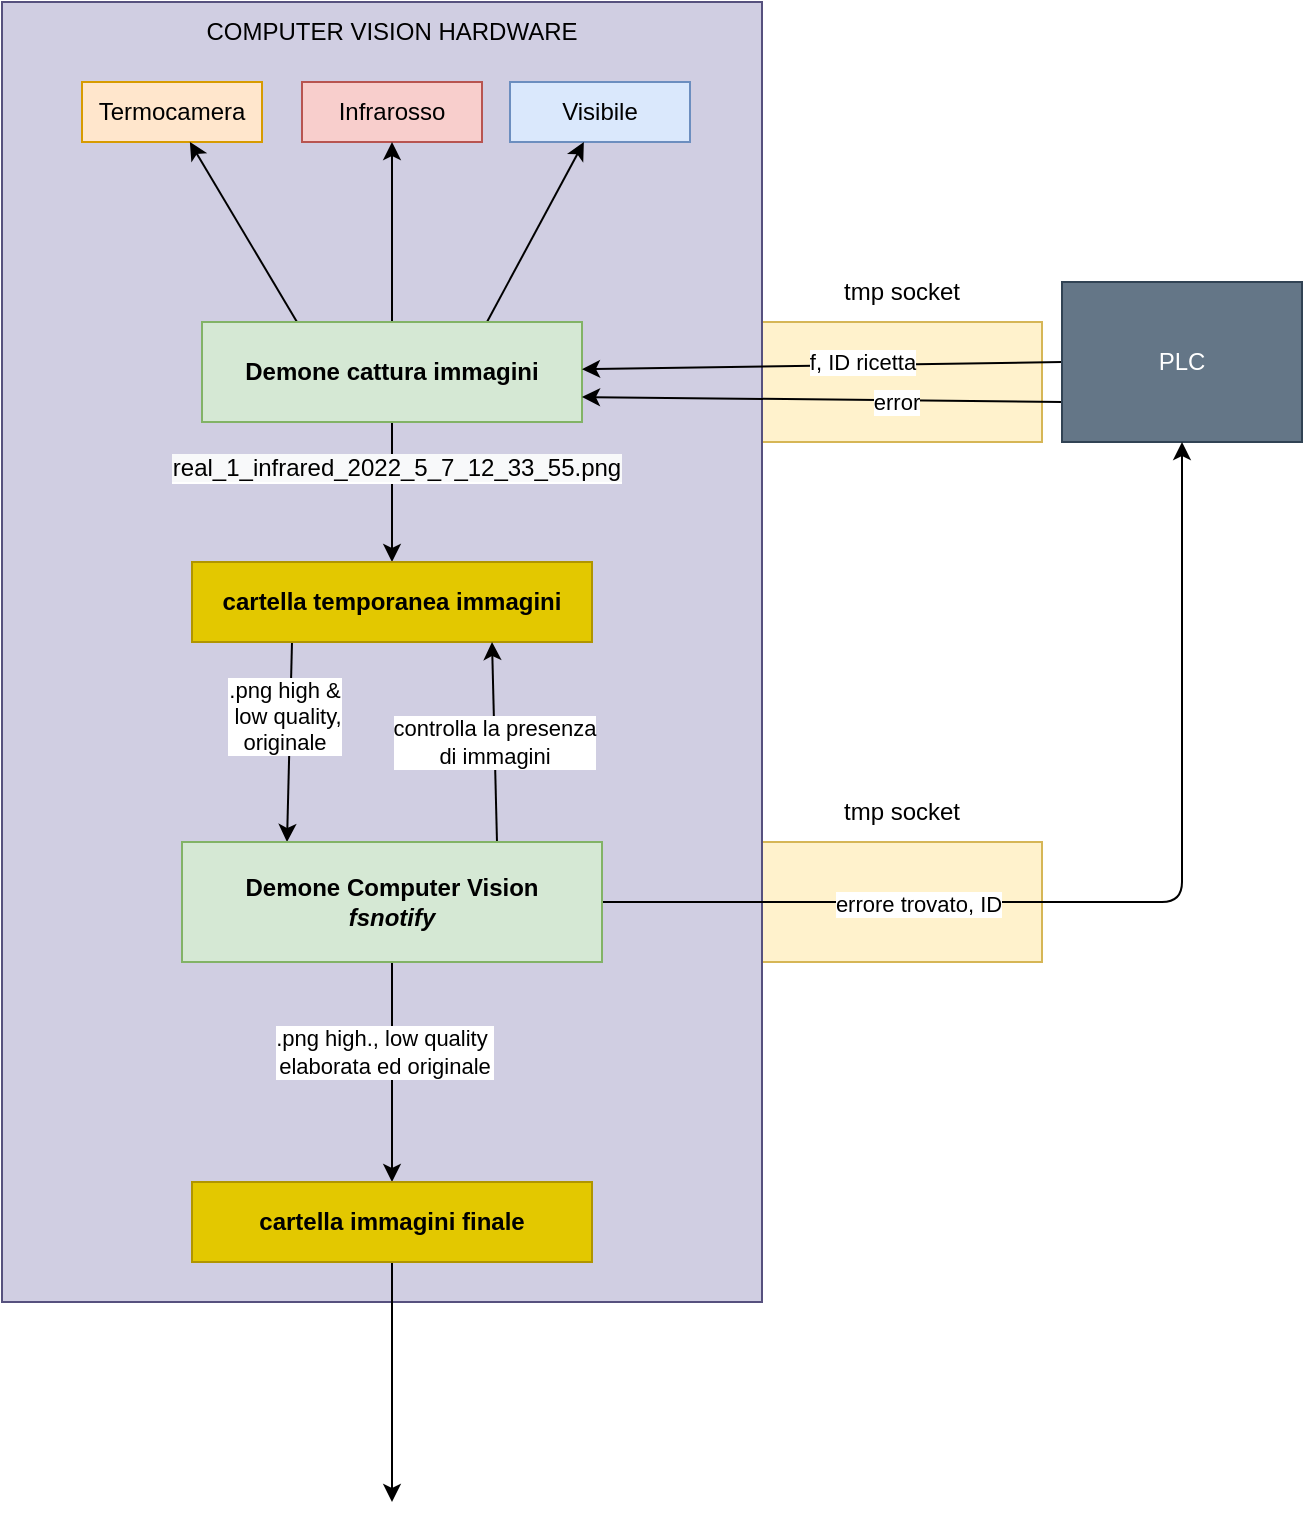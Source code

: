<mxfile>
    <diagram id="VuwWoVwdQ7wxu-HWb0Wh" name="Page-1">
        <mxGraphModel dx="1018" dy="834" grid="1" gridSize="10" guides="1" tooltips="1" connect="1" arrows="1" fold="1" page="1" pageScale="1" pageWidth="827" pageHeight="1169" math="0" shadow="0">
            <root>
                <mxCell id="0"/>
                <mxCell id="1" parent="0"/>
                <mxCell id="41" value="" style="rounded=0;whiteSpace=wrap;html=1;fillColor=#fff2cc;strokeColor=#d6b656;" parent="1" vertex="1">
                    <mxGeometry x="540" y="500" width="140" height="60" as="geometry"/>
                </mxCell>
                <mxCell id="38" value="" style="rounded=0;whiteSpace=wrap;html=1;fillColor=#fff2cc;strokeColor=#d6b656;" parent="1" vertex="1">
                    <mxGeometry x="540" y="240" width="140" height="60" as="geometry"/>
                </mxCell>
                <mxCell id="35" value="" style="rounded=0;whiteSpace=wrap;html=1;fillColor=#d0cee2;strokeColor=#56517e;" parent="1" vertex="1">
                    <mxGeometry x="160" y="80" width="380" height="650" as="geometry"/>
                </mxCell>
                <mxCell id="2" value="Termocamera" style="rounded=0;whiteSpace=wrap;html=1;fillColor=#ffe6cc;strokeColor=#d79b00;" parent="1" vertex="1">
                    <mxGeometry x="200" y="120" width="90" height="30" as="geometry"/>
                </mxCell>
                <mxCell id="3" value="Infrarosso" style="rounded=0;whiteSpace=wrap;html=1;fillColor=#f8cecc;strokeColor=#b85450;" parent="1" vertex="1">
                    <mxGeometry x="310" y="120" width="90" height="30" as="geometry"/>
                </mxCell>
                <mxCell id="4" value="Visibile" style="rounded=0;whiteSpace=wrap;html=1;fillColor=#dae8fc;strokeColor=#6c8ebf;" parent="1" vertex="1">
                    <mxGeometry x="414" y="120" width="90" height="30" as="geometry"/>
                </mxCell>
                <mxCell id="7" style="edgeStyle=none;html=1;exitX=0.25;exitY=0;exitDx=0;exitDy=0;" parent="1" source="5" target="2" edge="1">
                    <mxGeometry relative="1" as="geometry"/>
                </mxCell>
                <mxCell id="8" style="edgeStyle=none;html=1;exitX=0.5;exitY=0;exitDx=0;exitDy=0;entryX=0.5;entryY=1;entryDx=0;entryDy=0;" parent="1" source="5" target="3" edge="1">
                    <mxGeometry relative="1" as="geometry"/>
                </mxCell>
                <mxCell id="9" style="edgeStyle=none;html=1;exitX=0.75;exitY=0;exitDx=0;exitDy=0;" parent="1" source="5" target="4" edge="1">
                    <mxGeometry relative="1" as="geometry"/>
                </mxCell>
                <mxCell id="15" style="edgeStyle=none;html=1;exitX=0.5;exitY=1;exitDx=0;exitDy=0;entryX=0.5;entryY=0;entryDx=0;entryDy=0;" parent="1" source="5" target="14" edge="1">
                    <mxGeometry relative="1" as="geometry"/>
                </mxCell>
                <mxCell id="31" value="&lt;span style=&quot;font-size: 12px ; background-color: rgb(248 , 249 , 250)&quot;&gt;real_1_infrared_2022_5_7_12_33_55.png&lt;/span&gt;" style="edgeLabel;html=1;align=center;verticalAlign=middle;resizable=0;points=[];" parent="15" vertex="1" connectable="0">
                    <mxGeometry x="-0.343" y="2" relative="1" as="geometry">
                        <mxPoint as="offset"/>
                    </mxGeometry>
                </mxCell>
                <mxCell id="5" value="&lt;b&gt;Demone cattura immagini&lt;/b&gt;" style="rounded=0;whiteSpace=wrap;html=1;fillColor=#d5e8d4;strokeColor=#82b366;" parent="1" vertex="1">
                    <mxGeometry x="260" y="240" width="190" height="50" as="geometry"/>
                </mxCell>
                <mxCell id="11" style="edgeStyle=none;html=1;exitX=0;exitY=0.5;exitDx=0;exitDy=0;" parent="1" source="10" target="5" edge="1">
                    <mxGeometry relative="1" as="geometry"/>
                </mxCell>
                <mxCell id="12" value="f, ID ricetta" style="edgeLabel;html=1;align=center;verticalAlign=middle;resizable=0;points=[];" parent="11" vertex="1" connectable="0">
                    <mxGeometry x="-0.168" y="-2" relative="1" as="geometry">
                        <mxPoint as="offset"/>
                    </mxGeometry>
                </mxCell>
                <mxCell id="32" style="edgeStyle=none;html=1;exitX=0;exitY=0.75;exitDx=0;exitDy=0;entryX=1;entryY=0.75;entryDx=0;entryDy=0;" parent="1" source="10" target="5" edge="1">
                    <mxGeometry relative="1" as="geometry"/>
                </mxCell>
                <mxCell id="46" value="&lt;span style=&quot;color: rgba(0 , 0 , 0 , 0) ; font-family: monospace ; font-size: 0px ; background-color: rgb(248 , 249 , 250)&quot;&gt;%3CmxGraphModel%3E%3Croot%3E%3CmxCell%20id%3D%220%22%2F%3E%3CmxCell%20id%3D%221%22%20parent%3D%220%22%2F%3E%3CmxCell%20id%3D%222%22%20value%3D%22error%26lt%3Bbr%26gt%3B%22%20style%3D%22edgeLabel%3Bhtml%3D1%3Balign%3Dcenter%3BverticalAlign%3Dmiddle%3Bresizable%3D0%3Bpoints%3D%5B%5D%3B%22%20vertex%3D%221%22%20connectable%3D%220%22%20parent%3D%221%22%3E%3CmxGeometry%20x%3D%22540%22%20y%3D%22279.5%22%20as%3D%22geometry%22%2F%3E%3C%2FmxCell%3E%3C%2Froot%3E%3C%2FmxGraphModel%3E&lt;/span&gt;" style="edgeLabel;html=1;align=center;verticalAlign=middle;resizable=0;points=[];" parent="32" vertex="1" connectable="0">
                    <mxGeometry x="-0.278" y="1" relative="1" as="geometry">
                        <mxPoint as="offset"/>
                    </mxGeometry>
                </mxCell>
                <mxCell id="47" value="error" style="edgeLabel;html=1;align=center;verticalAlign=middle;resizable=0;points=[];" parent="32" vertex="1" connectable="0">
                    <mxGeometry x="-0.304" y="1" relative="1" as="geometry">
                        <mxPoint as="offset"/>
                    </mxGeometry>
                </mxCell>
                <mxCell id="10" value="PLC" style="rounded=0;whiteSpace=wrap;html=1;fillColor=#647687;fontColor=#ffffff;strokeColor=#314354;" parent="1" vertex="1">
                    <mxGeometry x="690" y="220" width="120" height="80" as="geometry"/>
                </mxCell>
                <mxCell id="20" style="edgeStyle=none;html=1;exitX=0.25;exitY=1;exitDx=0;exitDy=0;entryX=0.25;entryY=0;entryDx=0;entryDy=0;" parent="1" source="14" target="17" edge="1">
                    <mxGeometry relative="1" as="geometry"/>
                </mxCell>
                <mxCell id="22" value=".png high &amp;amp;&lt;br&gt;&amp;nbsp;low quality, &lt;br&gt;originale" style="edgeLabel;html=1;align=center;verticalAlign=middle;resizable=0;points=[];" parent="20" vertex="1" connectable="0">
                    <mxGeometry x="-0.259" y="-3" relative="1" as="geometry">
                        <mxPoint as="offset"/>
                    </mxGeometry>
                </mxCell>
                <mxCell id="14" value="cartella temporanea immagini" style="rounded=0;whiteSpace=wrap;html=1;fillColor=#e3c800;fontColor=#000000;strokeColor=#B09500;fontStyle=1" parent="1" vertex="1">
                    <mxGeometry x="255" y="360" width="200" height="40" as="geometry"/>
                </mxCell>
                <mxCell id="19" value="controlla la presenza &lt;br&gt;di immagini" style="edgeStyle=none;html=1;exitX=0.75;exitY=0;exitDx=0;exitDy=0;entryX=0.75;entryY=1;entryDx=0;entryDy=0;" parent="1" source="17" target="14" edge="1">
                    <mxGeometry relative="1" as="geometry"/>
                </mxCell>
                <mxCell id="24" style="edgeStyle=none;html=1;entryX=0.5;entryY=1;entryDx=0;entryDy=0;" parent="1" source="17" target="10" edge="1">
                    <mxGeometry relative="1" as="geometry">
                        <Array as="points">
                            <mxPoint x="750" y="530"/>
                        </Array>
                    </mxGeometry>
                </mxCell>
                <mxCell id="25" value="errore trovato, ID" style="edgeLabel;html=1;align=center;verticalAlign=middle;resizable=0;points=[];" parent="24" vertex="1" connectable="0">
                    <mxGeometry x="-0.392" y="-1" relative="1" as="geometry">
                        <mxPoint as="offset"/>
                    </mxGeometry>
                </mxCell>
                <mxCell id="29" style="edgeStyle=none;html=1;" parent="1" source="17" target="26" edge="1">
                    <mxGeometry relative="1" as="geometry"/>
                </mxCell>
                <mxCell id="30" value=".png high., low quality&amp;nbsp;&lt;br&gt;elaborata ed originale" style="edgeLabel;html=1;align=center;verticalAlign=middle;resizable=0;points=[];" parent="29" vertex="1" connectable="0">
                    <mxGeometry x="-0.182" y="-4" relative="1" as="geometry">
                        <mxPoint as="offset"/>
                    </mxGeometry>
                </mxCell>
                <mxCell id="17" value="&lt;b&gt;Demone Computer Vision&lt;br&gt;&lt;i&gt;fsnotify&lt;/i&gt;&lt;/b&gt;" style="rounded=0;whiteSpace=wrap;html=1;fillColor=#d5e8d4;strokeColor=#82b366;" parent="1" vertex="1">
                    <mxGeometry x="250" y="500" width="210" height="60" as="geometry"/>
                </mxCell>
                <mxCell id="50" style="edgeStyle=none;html=1;exitX=0.5;exitY=1;exitDx=0;exitDy=0;" edge="1" parent="1" source="26">
                    <mxGeometry relative="1" as="geometry">
                        <mxPoint x="355" y="830" as="targetPoint"/>
                    </mxGeometry>
                </mxCell>
                <mxCell id="26" value="cartella immagini finale" style="rounded=0;whiteSpace=wrap;html=1;fillColor=#e3c800;fontColor=#000000;strokeColor=#B09500;fontStyle=1" parent="1" vertex="1">
                    <mxGeometry x="255" y="670" width="200" height="40" as="geometry"/>
                </mxCell>
                <mxCell id="37" value="COMPUTER VISION HARDWARE" style="text;html=1;strokeColor=none;fillColor=none;align=center;verticalAlign=middle;whiteSpace=wrap;rounded=0;" parent="1" vertex="1">
                    <mxGeometry x="235" y="80" width="240" height="30" as="geometry"/>
                </mxCell>
                <mxCell id="48" value="tmp socket" style="text;html=1;strokeColor=none;fillColor=none;align=center;verticalAlign=middle;whiteSpace=wrap;rounded=0;" parent="1" vertex="1">
                    <mxGeometry x="550" y="210" width="120" height="30" as="geometry"/>
                </mxCell>
                <mxCell id="49" value="tmp socket" style="text;html=1;strokeColor=none;fillColor=none;align=center;verticalAlign=middle;whiteSpace=wrap;rounded=0;" parent="1" vertex="1">
                    <mxGeometry x="550" y="470" width="120" height="30" as="geometry"/>
                </mxCell>
            </root>
        </mxGraphModel>
    </diagram>
</mxfile>